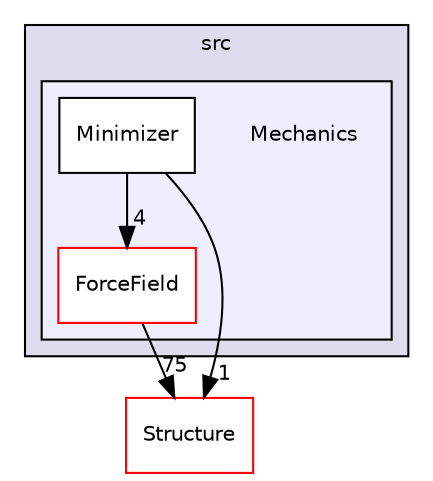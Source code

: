 digraph "src/Mechanics" {
  compound=true
  node [ fontsize="10", fontname="Helvetica"];
  edge [ labelfontsize="10", labelfontname="Helvetica"];
  subgraph clusterdir_68267d1309a1af8e8297ef4c3efbcdba {
    graph [ bgcolor="#ddddee", pencolor="black", label="src" fontname="Helvetica", fontsize="10", URL="dir_68267d1309a1af8e8297ef4c3efbcdba.html"]
  subgraph clusterdir_4c4b18bfeb750a5f08684159b3ab4c25 {
    graph [ bgcolor="#eeeeff", pencolor="black", label="" URL="dir_4c4b18bfeb750a5f08684159b3ab4c25.html"];
    dir_4c4b18bfeb750a5f08684159b3ab4c25 [shape=plaintext label="Mechanics"];
    dir_9a4c1534bd494106f026bdbe76d3e12c [shape=box label="ForceField" color="red" fillcolor="white" style="filled" URL="dir_9a4c1534bd494106f026bdbe76d3e12c.html"];
    dir_84339e9d75b44a49572080c25a84e2c6 [shape=box label="Minimizer" color="black" fillcolor="white" style="filled" URL="dir_84339e9d75b44a49572080c25a84e2c6.html"];
  }
  }
  dir_1e943b2a5906122ddf396bc604857988 [shape=box label="Structure" fillcolor="white" style="filled" color="red" URL="dir_1e943b2a5906122ddf396bc604857988.html"];
  dir_84339e9d75b44a49572080c25a84e2c6->dir_1e943b2a5906122ddf396bc604857988 [headlabel="1", labeldistance=1.5 headhref="dir_000011_000012.html"];
  dir_84339e9d75b44a49572080c25a84e2c6->dir_9a4c1534bd494106f026bdbe76d3e12c [headlabel="4", labeldistance=1.5 headhref="dir_000011_000003.html"];
  dir_9a4c1534bd494106f026bdbe76d3e12c->dir_1e943b2a5906122ddf396bc604857988 [headlabel="75", labeldistance=1.5 headhref="dir_000003_000012.html"];
}
